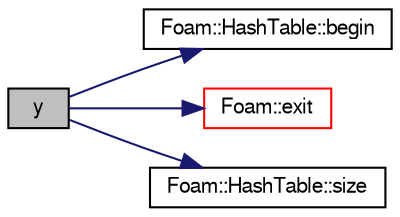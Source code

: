 digraph "y"
{
  bgcolor="transparent";
  edge [fontname="FreeSans",fontsize="10",labelfontname="FreeSans",labelfontsize="10"];
  node [fontname="FreeSans",fontsize="10",shape=record];
  rankdir="LR";
  Node102 [label="y",height=0.2,width=0.4,color="black", fillcolor="grey75", style="filled", fontcolor="black"];
  Node102 -> Node103 [color="midnightblue",fontsize="10",style="solid",fontname="FreeSans"];
  Node103 [label="Foam::HashTable::begin",height=0.2,width=0.4,color="black",URL="$a25702.html#a4718c822b6b0cd47612f37199986753a",tooltip="iterator set to the beginning of the HashTable "];
  Node102 -> Node104 [color="midnightblue",fontsize="10",style="solid",fontname="FreeSans"];
  Node104 [label="Foam::exit",height=0.2,width=0.4,color="red",URL="$a21124.html#a06ca7250d8e89caf05243ec094843642"];
  Node102 -> Node151 [color="midnightblue",fontsize="10",style="solid",fontname="FreeSans"];
  Node151 [label="Foam::HashTable::size",height=0.2,width=0.4,color="black",URL="$a25702.html#a47b3bf30da1eb3ab8076b5fbe00e0494",tooltip="Return number of elements in table. "];
}
